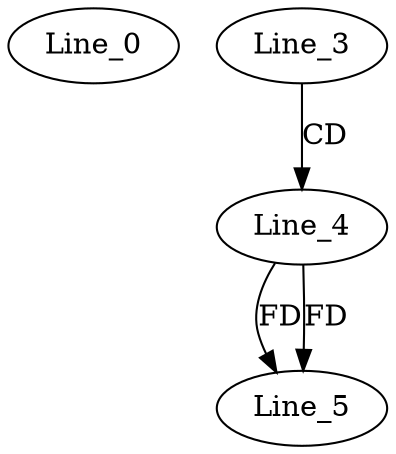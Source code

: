 digraph G {
  Line_0;
  Line_3;
  Line_4;
  Line_5;
  Line_5;
  Line_3 -> Line_4 [ label="CD" ];
  Line_4 -> Line_5 [ label="FD" ];
  Line_4 -> Line_5 [ label="FD" ];
}
